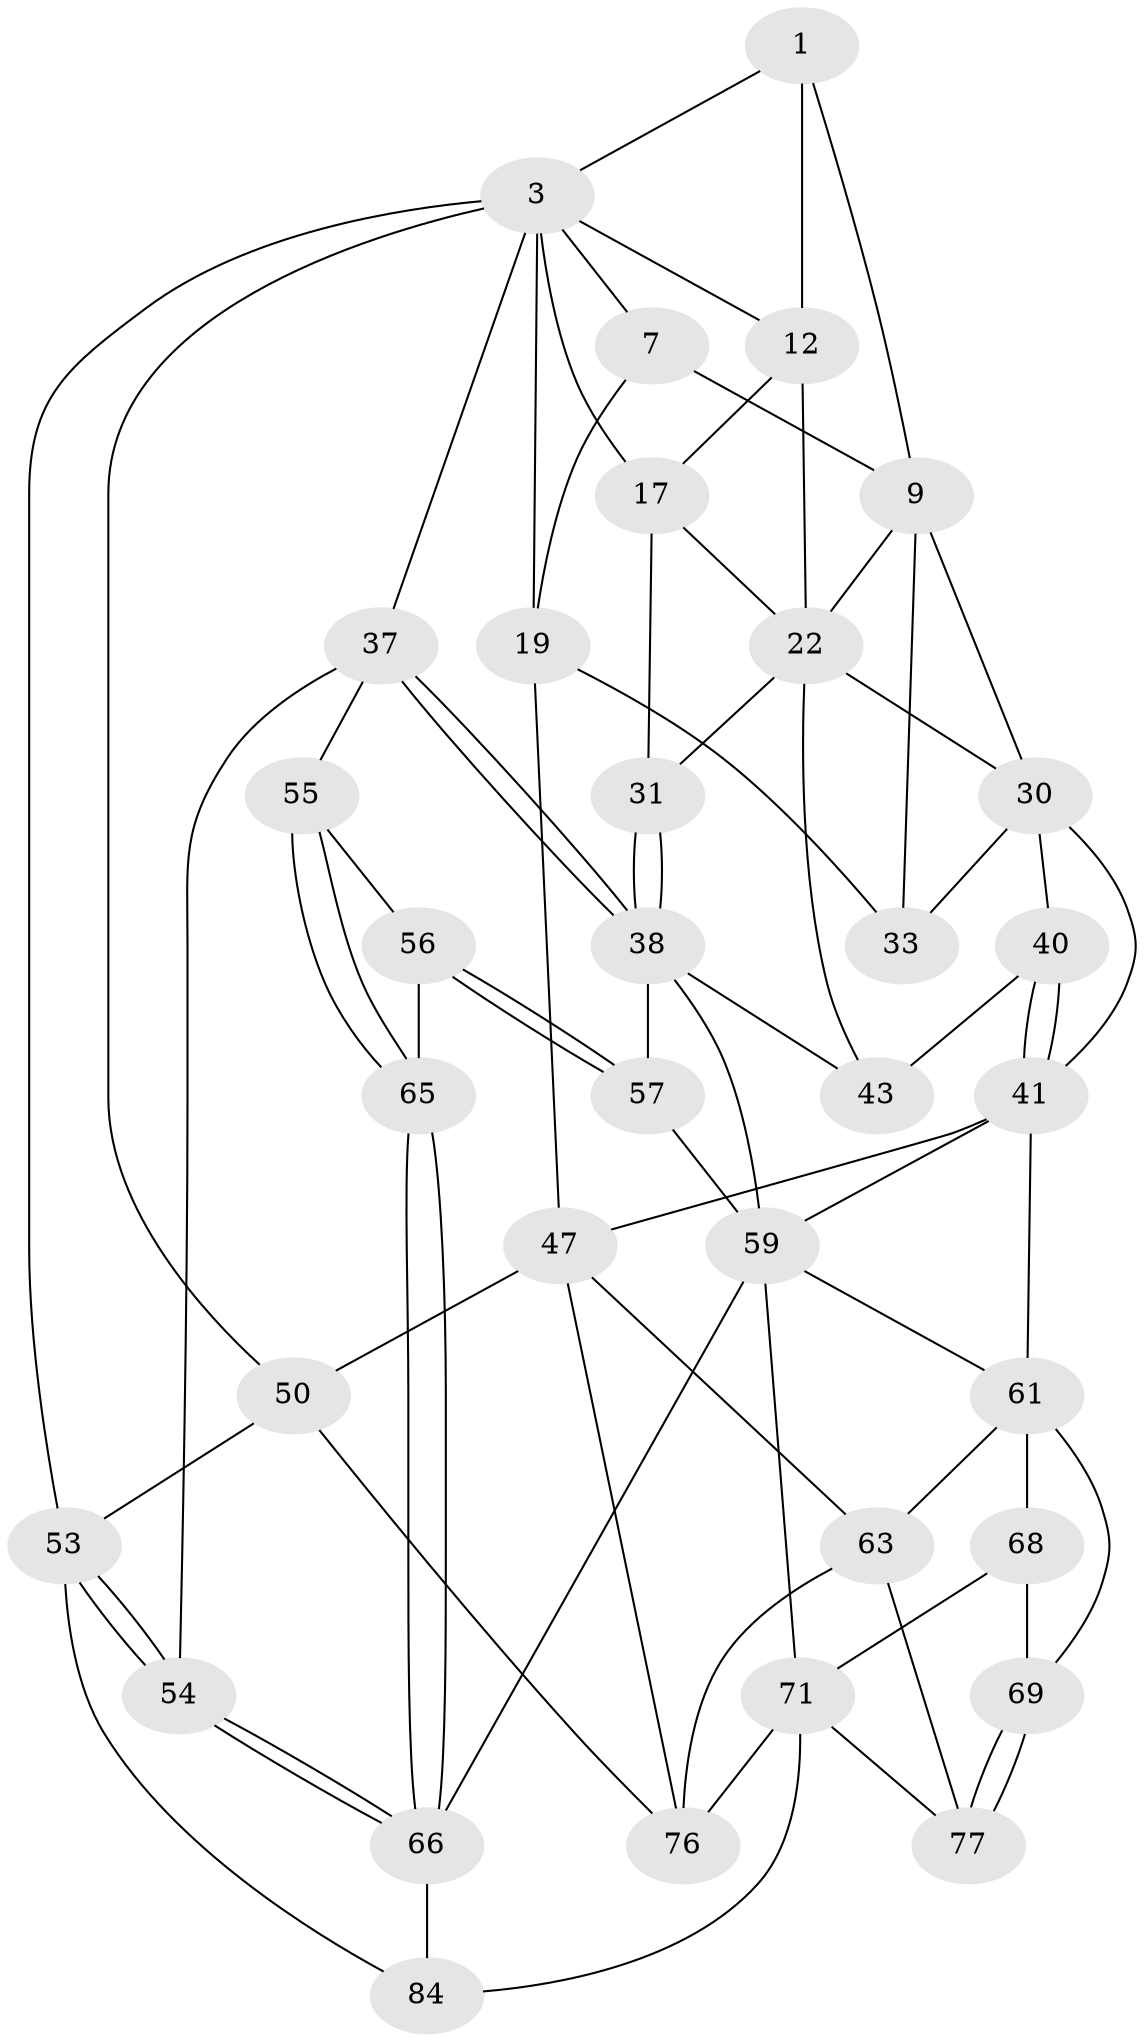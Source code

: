 // original degree distribution, {3: 0.023255813953488372, 4: 0.2558139534883721, 5: 0.4883720930232558, 6: 0.23255813953488372}
// Generated by graph-tools (version 1.1) at 2025/21/03/04/25 18:21:14]
// undirected, 34 vertices, 77 edges
graph export_dot {
graph [start="1"]
  node [color=gray90,style=filled];
  1 [pos="+0.5646868356448439+0",super="+2+8"];
  3 [pos="+0.8724860667973139+0",super="+4"];
  7 [pos="+0.503625163562639+0",super="+11"];
  9 [pos="+0.4623672684915206+0.15260854688601902",super="+10"];
  12 [pos="+0.6919972487157553+0.11903533908812494",super="+14+13"];
  17 [pos="+0.851492139461628+0.1362182421186979",super="+21"];
  19 [pos="+0.10927339809919534+0.3476901751340554",super="+34"];
  22 [pos="+0.7412010985397782+0.17393673634278725",super="+28+23"];
  30 [pos="+0.5916735398061873+0.30101730587856623",super="+35"];
  31 [pos="+0.8329192845294611+0.4060859066955844"];
  33 [pos="+0.27243153297335093+0.33351288422825315"];
  37 [pos="+1+0.3221606951500075",super="+51"];
  38 [pos="+0.843610747513748+0.4168024938311236",super="+44"];
  40 [pos="+0.5275650224054217+0.5077861217768055"];
  41 [pos="+0.5210566693592047+0.5167651744509563",super="+42"];
  43 [pos="+0.6497768250406442+0.4284495726874481"];
  47 [pos="+0.19911938191471054+0.5032796598613043",super="+48"];
  50 [pos="+0+0.623274162234095",super="+81"];
  53 [pos="+1+1"];
  54 [pos="+1+0.7590548176974624"];
  55 [pos="+0.8856688122785469+0.5902227170384869"];
  56 [pos="+0.8654808954215288+0.6114445336081374",super="+67"];
  57 [pos="+0.7499359771182206+0.6893856686959754",super="+73"];
  59 [pos="+0.5994622564961392+0.639774421795981",super="+60+70"];
  61 [pos="+0.3113458130591441+0.5855526249398252",super="+62+64"];
  63 [pos="+0.2086992894145899+0.697523809826005",super="+75"];
  65 [pos="+1+0.7391306359782862"];
  66 [pos="+1+0.7609196752626354",super="+79"];
  68 [pos="+0.4049459098531708+0.7408918448631888"];
  69 [pos="+0.36772715164927233+0.749158570824493"];
  71 [pos="+0.5483167526380409+0.9265209648038164",super="+85+72"];
  76 [pos="+0.10013669292469071+0.8198714574918877",super="+82"];
  77 [pos="+0.2528491697739833+0.8607851944397001"];
  84 [pos="+0.6744076879419117+1",super="+86"];
  1 -- 3;
  1 -- 12 [weight=2];
  1 -- 9;
  3 -- 12;
  3 -- 17 [weight=2];
  3 -- 50 [weight=2];
  3 -- 19;
  3 -- 37;
  3 -- 53;
  3 -- 7 [weight=2];
  7 -- 9;
  7 -- 19;
  9 -- 33;
  9 -- 22;
  9 -- 30;
  12 -- 17;
  12 -- 22;
  17 -- 22;
  17 -- 31;
  19 -- 33;
  19 -- 47;
  22 -- 43;
  22 -- 31;
  22 -- 30 [weight=2];
  30 -- 33;
  30 -- 40;
  30 -- 41;
  31 -- 38;
  31 -- 38;
  37 -- 38 [weight=2];
  37 -- 38;
  37 -- 54;
  37 -- 55;
  38 -- 57;
  38 -- 43;
  38 -- 59;
  40 -- 41;
  40 -- 41;
  40 -- 43;
  41 -- 59;
  41 -- 61;
  41 -- 47;
  47 -- 50;
  47 -- 76;
  47 -- 63;
  50 -- 53;
  50 -- 76;
  53 -- 54;
  53 -- 54;
  53 -- 84;
  54 -- 66;
  54 -- 66;
  55 -- 56;
  55 -- 65;
  55 -- 65;
  56 -- 57 [weight=2];
  56 -- 57;
  56 -- 65;
  57 -- 59;
  59 -- 71;
  59 -- 61;
  59 -- 66;
  61 -- 69;
  61 -- 63;
  61 -- 68;
  63 -- 76;
  63 -- 77;
  65 -- 66;
  65 -- 66;
  66 -- 84 [weight=2];
  68 -- 69;
  68 -- 71;
  69 -- 77;
  69 -- 77;
  71 -- 84;
  71 -- 77;
  71 -- 76 [weight=2];
}
